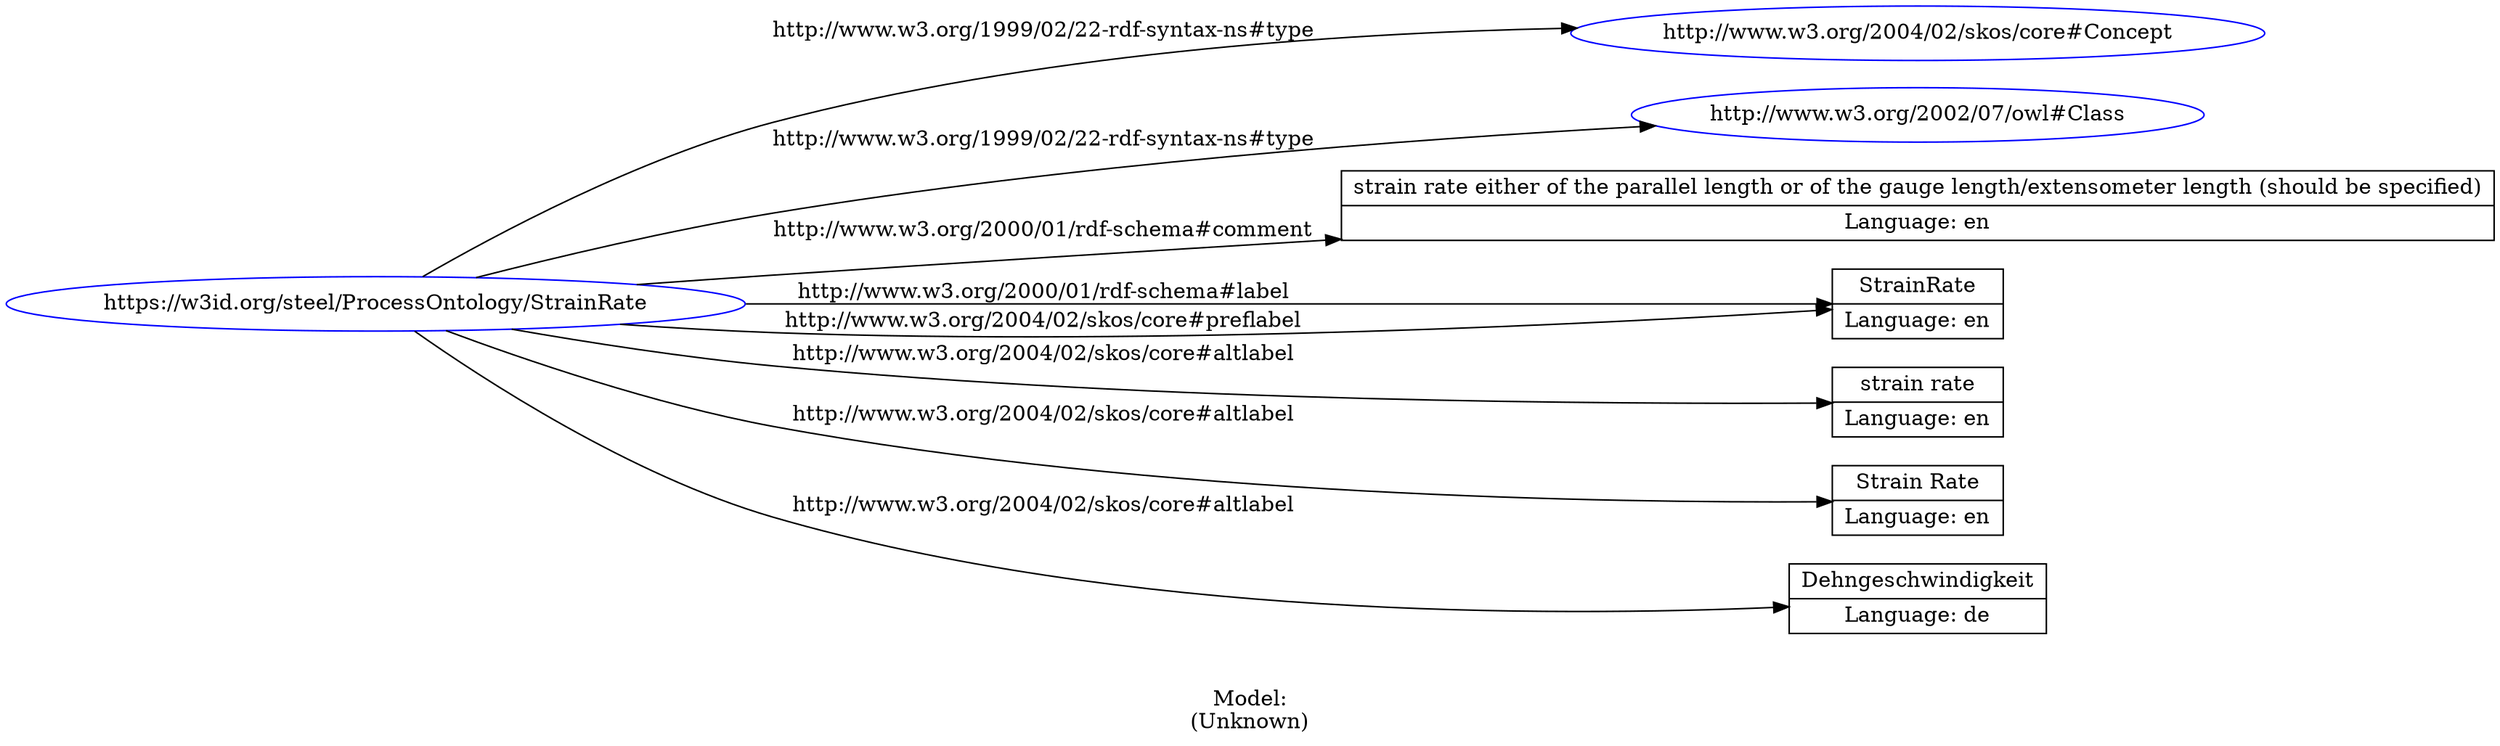 digraph {
	rankdir = LR;
	charset="utf-8";

	"Rhttps://w3id.org/steel/ProcessOntology/StrainRate" -> "Rhttp://www.w3.org/2004/02/skos/core#Concept" [ label="http://www.w3.org/1999/02/22-rdf-syntax-ns#type" ];
	"Rhttps://w3id.org/steel/ProcessOntology/StrainRate" -> "Rhttp://www.w3.org/2002/07/owl#Class" [ label="http://www.w3.org/1999/02/22-rdf-syntax-ns#type" ];
	"Rhttps://w3id.org/steel/ProcessOntology/StrainRate" -> "Lstrain rate either of the parallel length or of the gauge length/extensometer length (should be specified)|Language: en" [ label="http://www.w3.org/2000/01/rdf-schema#comment" ];
	"Rhttps://w3id.org/steel/ProcessOntology/StrainRate" -> "LStrainRate|Language: en" [ label="http://www.w3.org/2000/01/rdf-schema#label" ];
	"Rhttps://w3id.org/steel/ProcessOntology/StrainRate" -> "Lstrain rate|Language: en" [ label="http://www.w3.org/2004/02/skos/core#altlabel" ];
	"Rhttps://w3id.org/steel/ProcessOntology/StrainRate" -> "LStrain Rate|Language: en" [ label="http://www.w3.org/2004/02/skos/core#altlabel" ];
	"Rhttps://w3id.org/steel/ProcessOntology/StrainRate" -> "LDehngeschwindigkeit|Language: de" [ label="http://www.w3.org/2004/02/skos/core#altlabel" ];
	"Rhttps://w3id.org/steel/ProcessOntology/StrainRate" -> "LStrainRate|Language: en" [ label="http://www.w3.org/2004/02/skos/core#preflabel" ];

	// Resources
	"Rhttps://w3id.org/steel/ProcessOntology/StrainRate" [ label="https://w3id.org/steel/ProcessOntology/StrainRate", shape = ellipse, color = blue ];
	"Rhttp://www.w3.org/2004/02/skos/core#Concept" [ label="http://www.w3.org/2004/02/skos/core#Concept", shape = ellipse, color = blue ];
	"Rhttp://www.w3.org/2002/07/owl#Class" [ label="http://www.w3.org/2002/07/owl#Class", shape = ellipse, color = blue ];

	// Anonymous nodes

	// Literals
	"Lstrain rate either of the parallel length or of the gauge length/extensometer length (should be specified)|Language: en" [ label="strain rate either of the parallel length or of the gauge length/extensometer length (should be specified)|Language: en", shape = record ];
	"LStrainRate|Language: en" [ label="StrainRate|Language: en", shape = record ];
	"Lstrain rate|Language: en" [ label="strain rate|Language: en", shape = record ];
	"LStrain Rate|Language: en" [ label="Strain Rate|Language: en", shape = record ];
	"LDehngeschwindigkeit|Language: de" [ label="Dehngeschwindigkeit|Language: de", shape = record ];

	label="\n\nModel:\n(Unknown)";
}
